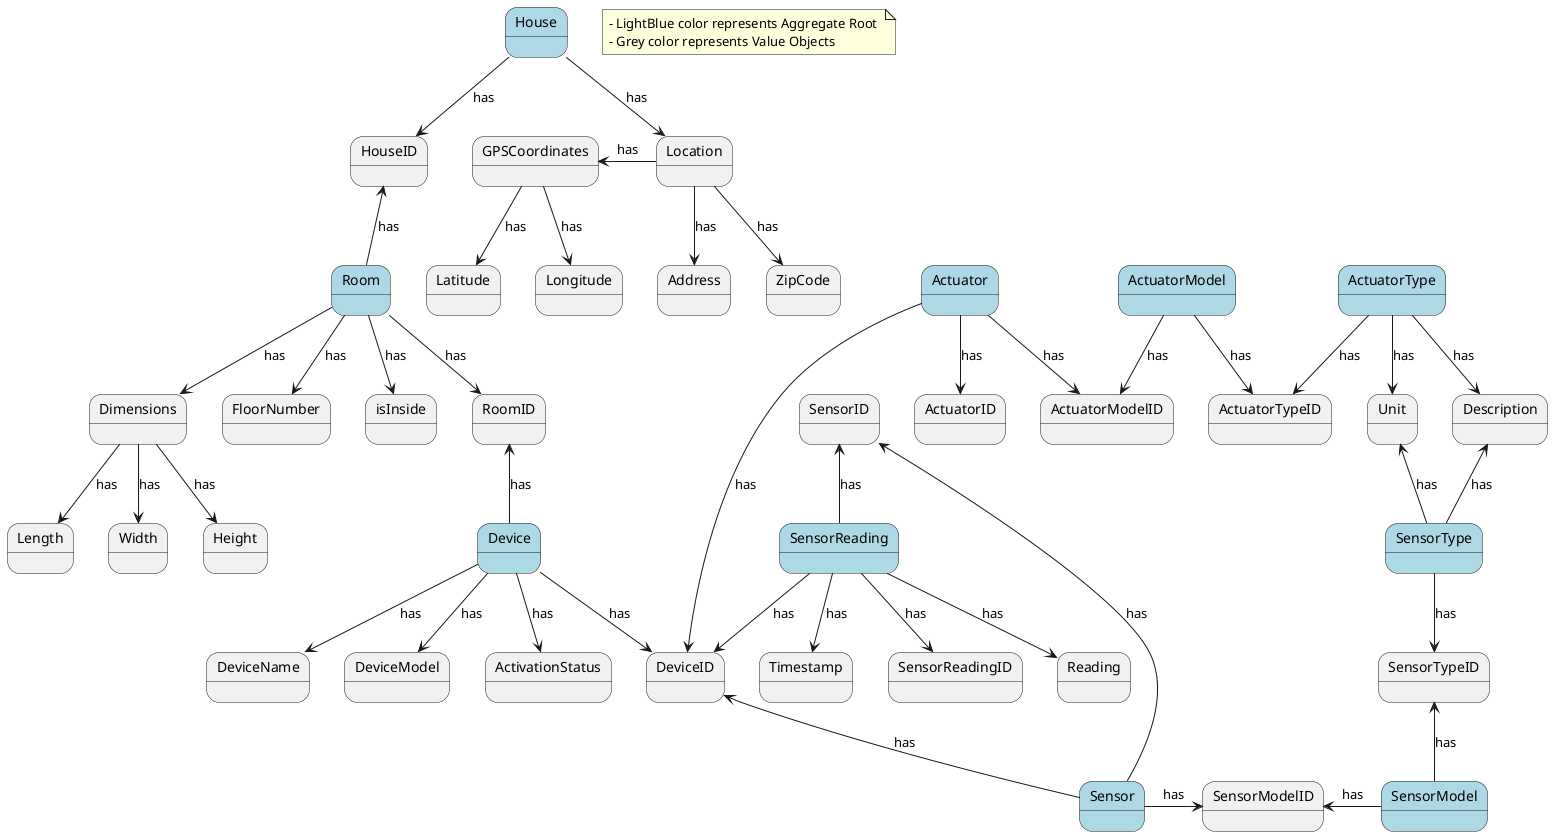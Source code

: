 @startuml

note "- LightBlue color represents Aggregate Root \n- Grey color represents Value Objects" AS N1

House #LightBlue-down-> HouseID : has
House -down->  Location : has
Location -left->  GPSCoordinates : has
GPSCoordinates -down-> Latitude : has
GPSCoordinates -down-> Longitude : has
Location -down-> Address :has
Location -down-> ZipCode: has

Room #LightBlue-down-> RoomID : has
Room -down-> Dimensions : has
Dimensions -down-> Length : has
Dimensions -down-> Width : has
Dimensions -down-> Height : has
Room -down-> FloorNumber : has
Room -up-> HouseID : has
Room -down-> isInside : has

Device #LightBlue-down-> DeviceID : has
Device -down-> DeviceName : has
Device -down-> DeviceModel : has
Device -up-> RoomID : has
Device -down-> ActivationStatus: has

Sensor #LightBlue-left-> SensorID : has
Sensor -up-> DeviceID : has
Sensor -right-> SensorModelID : has

SensorModel #LightBlue-left-> SensorModelID : has
SensorModel -up-> SensorTypeID : has

SensorType #LightBlue-down-> SensorTypeID : has
SensorType -up-> Description : has
SensorType -up-> Unit : has

Actuator #LightBlue-down-> ActuatorID : has
Actuator -down-> ActuatorModelID : has
Actuator -down-> DeviceID : has

ActuatorModel #LightBlue-down-> ActuatorModelID : has
ActuatorModel -down-> ActuatorTypeID : has

ActuatorType #LightBlue-down-> ActuatorTypeID : has
ActuatorType -down-> Description : has
ActuatorType -down-> Unit : has

SensorReading #LightBlue-down-> SensorReadingID : has
SensorReading -down-> Reading : has
SensorReading -down-> DeviceID : has
SensorReading -up-> SensorID : has
SensorReading -down-> Timestamp: has

@enduml